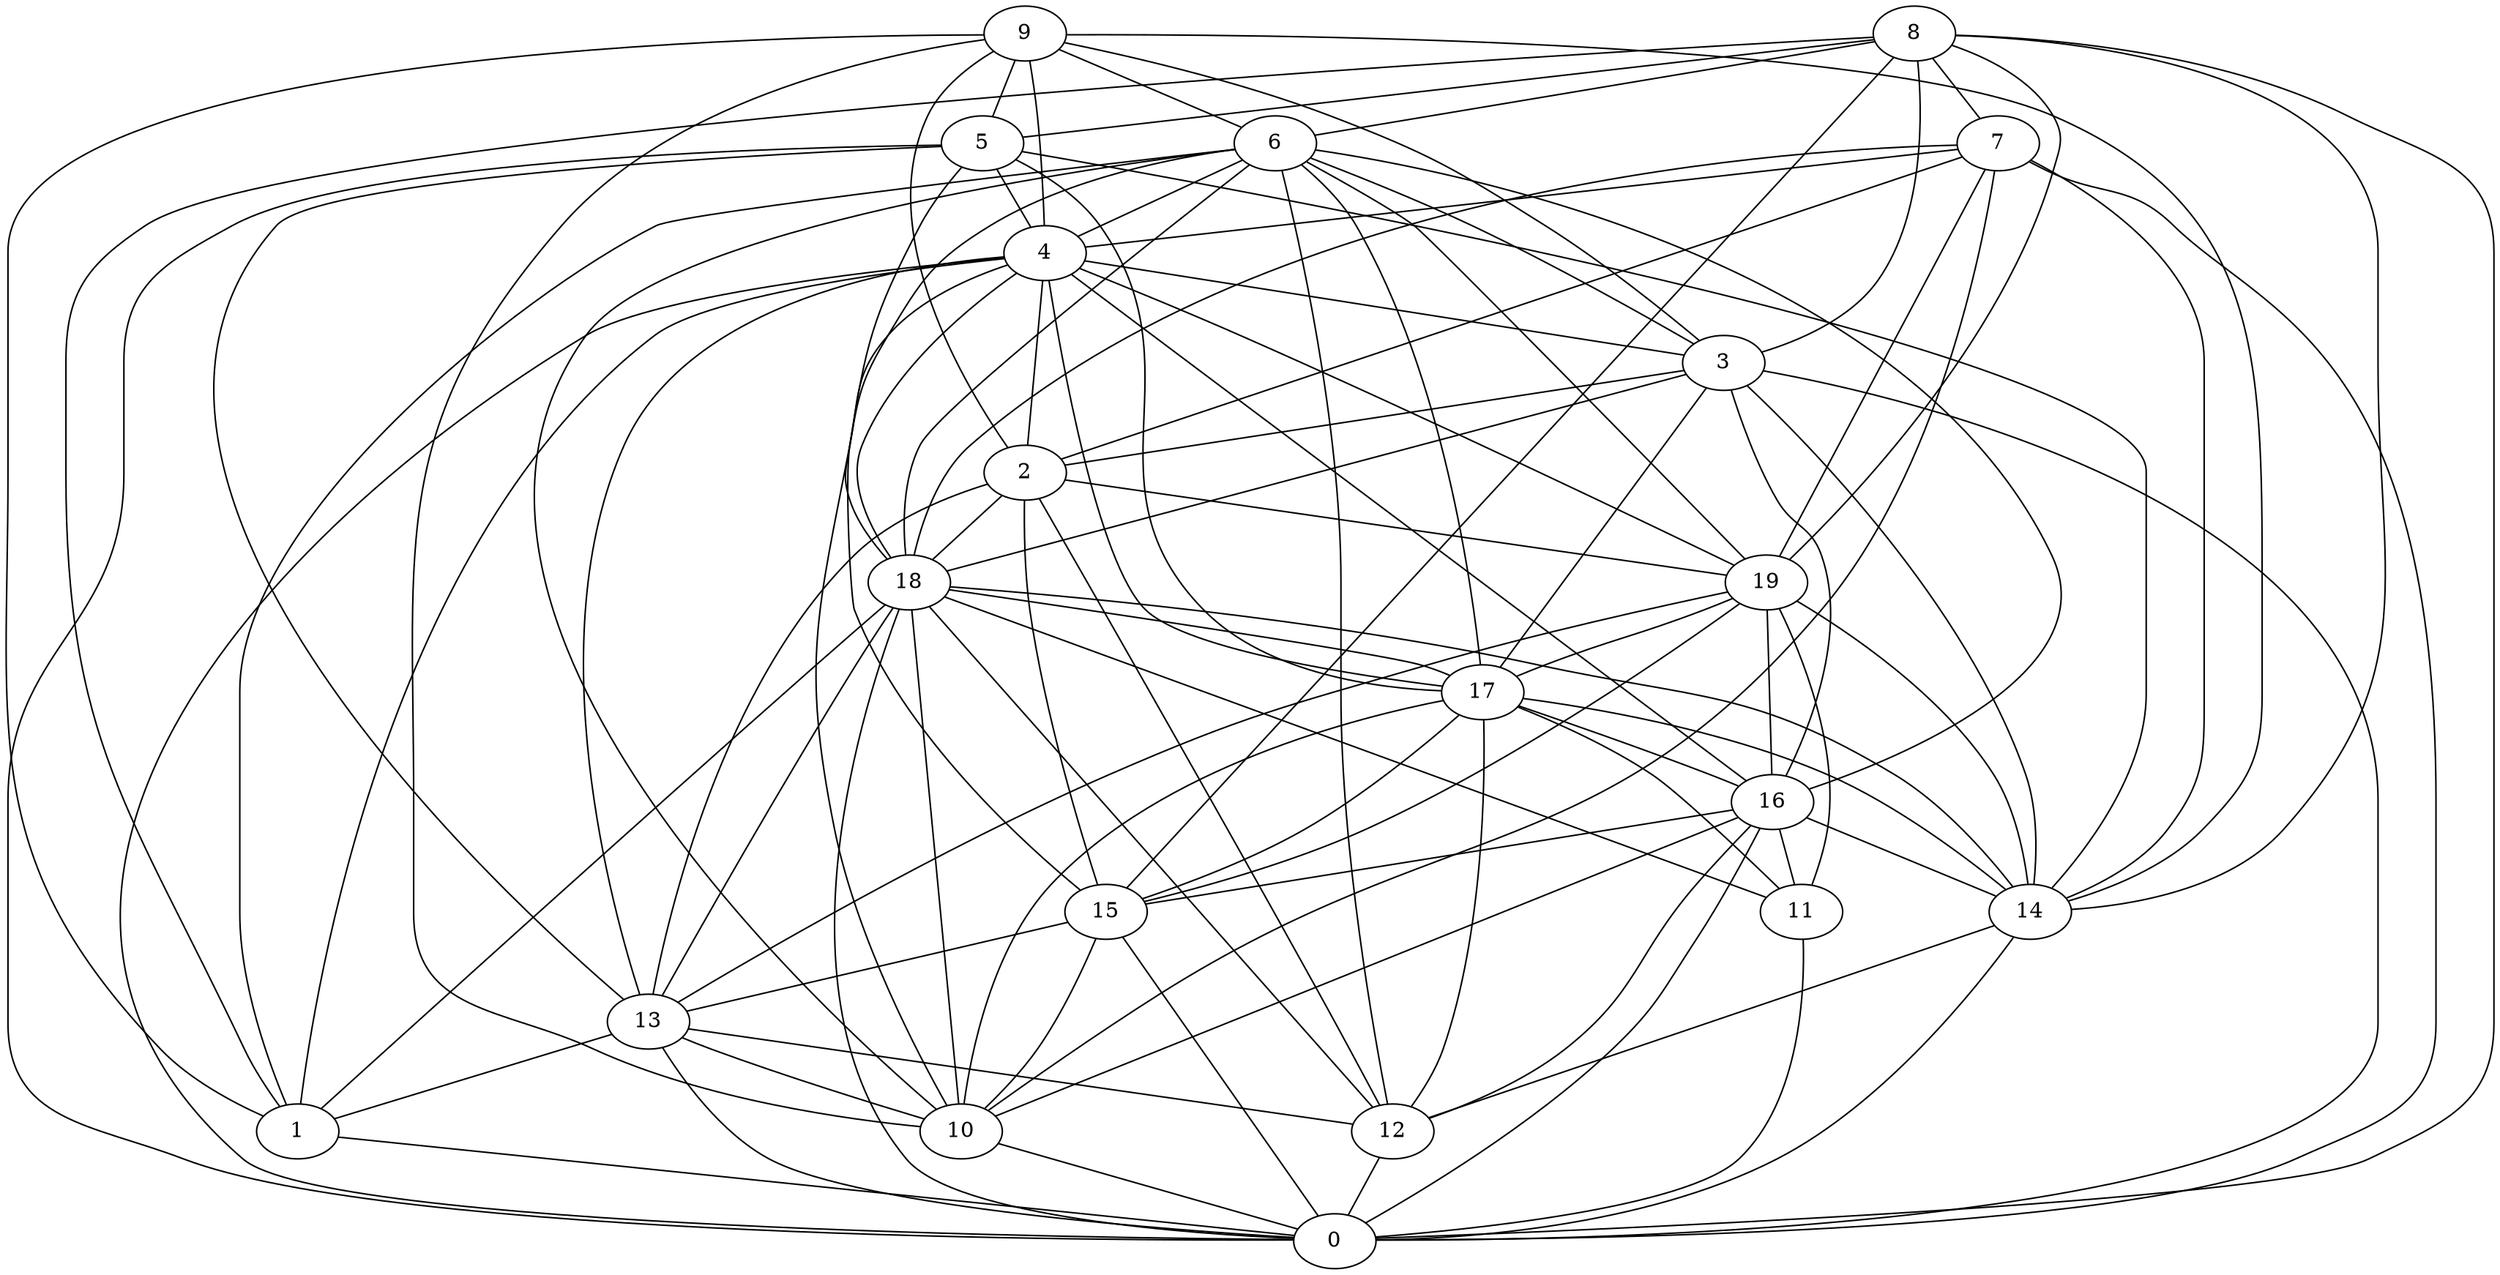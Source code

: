 digraph GG_graph {

subgraph G_graph {
edge [color = black]
"4" -> "1" [dir = none]
"4" -> "17" [dir = none]
"4" -> "2" [dir = none]
"2" -> "19" [dir = none]
"2" -> "18" [dir = none]
"18" -> "14" [dir = none]
"18" -> "12" [dir = none]
"18" -> "1" [dir = none]
"11" -> "0" [dir = none]
"16" -> "15" [dir = none]
"16" -> "0" [dir = none]
"3" -> "0" [dir = none]
"14" -> "12" [dir = none]
"5" -> "13" [dir = none]
"5" -> "18" [dir = none]
"5" -> "17" [dir = none]
"8" -> "7" [dir = none]
"8" -> "15" [dir = none]
"8" -> "3" [dir = none]
"8" -> "1" [dir = none]
"8" -> "5" [dir = none]
"8" -> "19" [dir = none]
"6" -> "1" [dir = none]
"6" -> "4" [dir = none]
"9" -> "10" [dir = none]
"9" -> "6" [dir = none]
"9" -> "2" [dir = none]
"9" -> "3" [dir = none]
"1" -> "0" [dir = none]
"15" -> "0" [dir = none]
"13" -> "0" [dir = none]
"17" -> "11" [dir = none]
"17" -> "16" [dir = none]
"17" -> "10" [dir = none]
"17" -> "14" [dir = none]
"7" -> "4" [dir = none]
"7" -> "18" [dir = none]
"7" -> "10" [dir = none]
"9" -> "14" [dir = none]
"16" -> "12" [dir = none]
"18" -> "10" [dir = none]
"16" -> "14" [dir = none]
"17" -> "15" [dir = none]
"7" -> "0" [dir = none]
"6" -> "19" [dir = none]
"4" -> "18" [dir = none]
"19" -> "17" [dir = none]
"4" -> "10" [dir = none]
"6" -> "18" [dir = none]
"9" -> "5" [dir = none]
"4" -> "19" [dir = none]
"3" -> "17" [dir = none]
"13" -> "12" [dir = none]
"7" -> "14" [dir = none]
"8" -> "14" [dir = none]
"3" -> "18" [dir = none]
"15" -> "10" [dir = none]
"18" -> "17" [dir = none]
"19" -> "16" [dir = none]
"17" -> "12" [dir = none]
"9" -> "4" [dir = none]
"6" -> "3" [dir = none]
"16" -> "10" [dir = none]
"6" -> "15" [dir = none]
"3" -> "2" [dir = none]
"5" -> "0" [dir = none]
"4" -> "0" [dir = none]
"2" -> "13" [dir = none]
"12" -> "0" [dir = none]
"18" -> "0" [dir = none]
"6" -> "16" [dir = none]
"5" -> "14" [dir = none]
"2" -> "12" [dir = none]
"3" -> "14" [dir = none]
"9" -> "1" [dir = none]
"19" -> "11" [dir = none]
"2" -> "15" [dir = none]
"4" -> "13" [dir = none]
"6" -> "12" [dir = none]
"19" -> "15" [dir = none]
"15" -> "13" [dir = none]
"4" -> "16" [dir = none]
"6" -> "17" [dir = none]
"3" -> "16" [dir = none]
"19" -> "13" [dir = none]
"13" -> "1" [dir = none]
"18" -> "13" [dir = none]
"19" -> "14" [dir = none]
"7" -> "2" [dir = none]
"8" -> "0" [dir = none]
"13" -> "10" [dir = none]
"16" -> "11" [dir = none]
"4" -> "3" [dir = none]
"10" -> "0" [dir = none]
"8" -> "6" [dir = none]
"14" -> "0" [dir = none]
"6" -> "10" [dir = none]
"5" -> "4" [dir = none]
"7" -> "19" [dir = none]
"18" -> "11" [dir = none]
}

}
